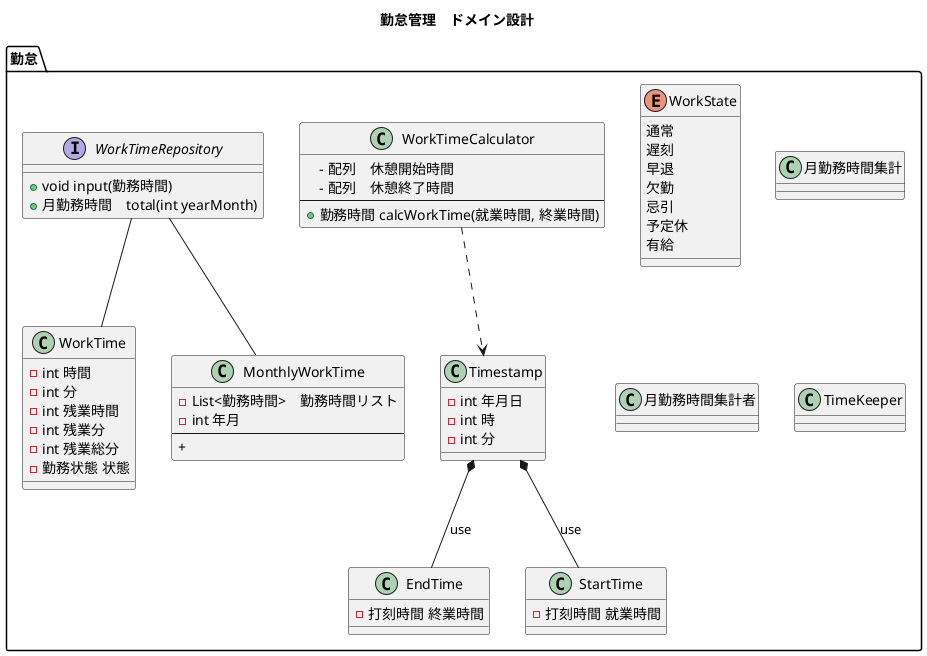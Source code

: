 @startuml

title 勤怠管理　ドメイン設計


package 勤怠{

    enum 勤務状態 as "WorkState"{
     通常
     遅刻
     早退
     欠勤
     忌引
     予定休
     有給
    }

    class 打刻時間 as "Timestamp"{
     - int 年月日
     - int 時
     – int 分
    }

    勤務時間算出者 ..> 打刻時間


    class 終業時間 as "EndTime"{
     - 打刻時間 終業時間
    }
    打刻時間 *-- "終業時間" : use

    class 就業時間 as "StartTime" {
     - 打刻時間 就業時間
    }
    打刻時間 *-- "就業時間" : use

    class 勤務時間 as "WorkTime"{
     - int 時間
     – int 分
     - int 残業時間
     - int 残業分
     - int 残業総分
     - 勤務状態 状態
    }

    class 勤務時間算出者 as "WorkTimeCalculator"{
    　- 配列　休憩開始時間
    　- 配列　休憩終了時間
    --
     + 勤務時間 calcWorkTime(就業時間, 終業時間)
    }


    class 月勤務時間 as "MonthlyWorkTime"{
     - List<勤務時間>　勤務時間リスト
     - int 年月
     --
     +
    }


    interface 勤務時間リポジトリ as "WorkTimeRepository"{
      + void input(勤務時間)
      + 月勤務時間　total(int yearMonth)
    }

    勤務時間リポジトリ -- 月勤務時間
    勤務時間リポジトリ -- 勤務時間

    class 月勤務時間集計 {
    }
    class 月勤務時間集計者 {
    }
    class TimeKeeper {
    }
}
@enduml

